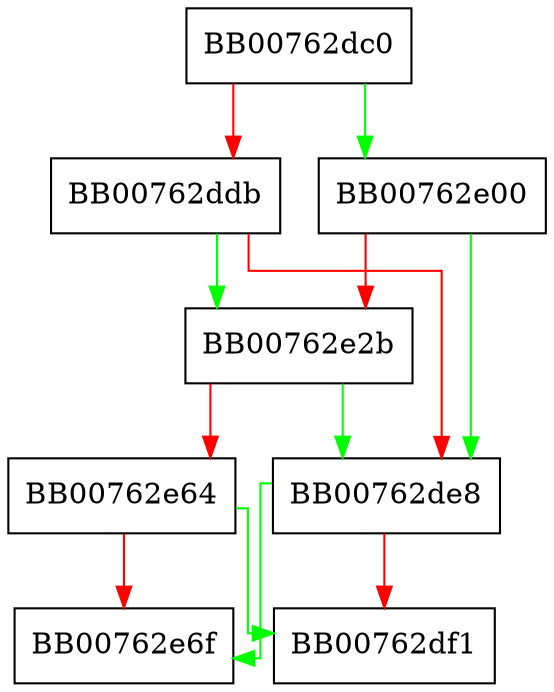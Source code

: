 digraph sha1_update {
  node [shape="box"];
  graph [splines=ortho];
  BB00762dc0 -> BB00762e00 [color="green"];
  BB00762dc0 -> BB00762ddb [color="red"];
  BB00762ddb -> BB00762e2b [color="green"];
  BB00762ddb -> BB00762de8 [color="red"];
  BB00762de8 -> BB00762e6f [color="green"];
  BB00762de8 -> BB00762df1 [color="red"];
  BB00762e00 -> BB00762de8 [color="green"];
  BB00762e00 -> BB00762e2b [color="red"];
  BB00762e2b -> BB00762de8 [color="green"];
  BB00762e2b -> BB00762e64 [color="red"];
  BB00762e64 -> BB00762df1 [color="green"];
  BB00762e64 -> BB00762e6f [color="red"];
}
